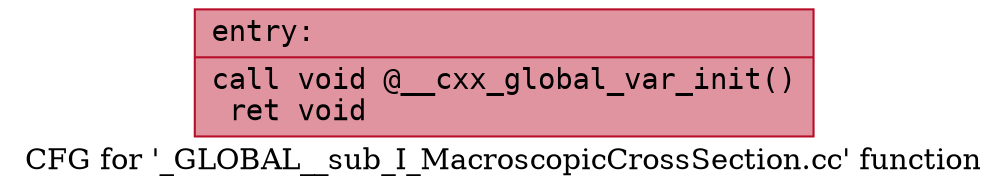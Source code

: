 digraph "CFG for '_GLOBAL__sub_I_MacroscopicCrossSection.cc' function" {
	label="CFG for '_GLOBAL__sub_I_MacroscopicCrossSection.cc' function";

	Node0x5555ce2055a0 [shape=record,color="#b70d28ff", style=filled, fillcolor="#b70d2870" fontname="Courier",label="{entry:\l|  call void @__cxx_global_var_init()\l  ret void\l}"];
}

